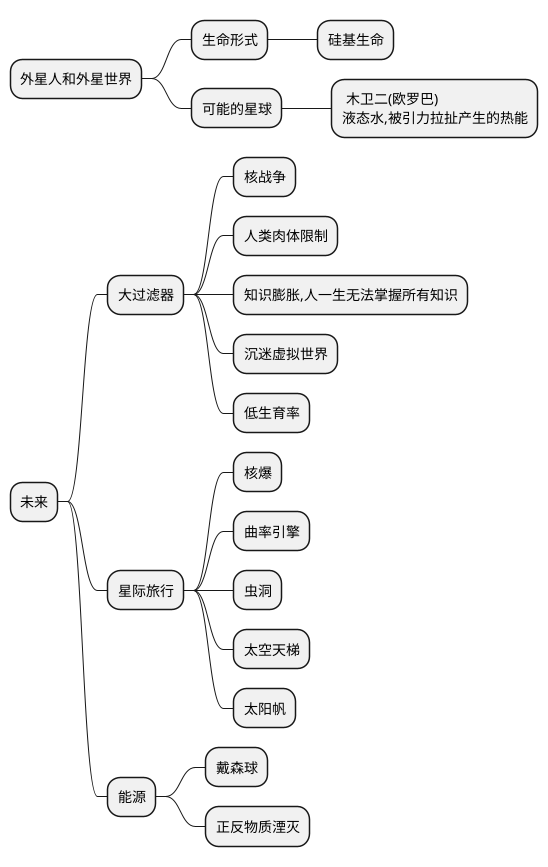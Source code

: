 @startmindmap 未来
* 外星人和外星世界
** 生命形式
*** 硅基生命
** 可能的星球
***: 木卫二(欧罗巴)
液态水,被引力拉扯产生的热能;


* 未来
** 大过滤器
*** 核战争
*** 人类肉体限制
*** 知识膨胀,人一生无法掌握所有知识
*** 沉迷虚拟世界
*** 低生育率

** 星际旅行
*** 核爆
*** 曲率引擎
*** 虫洞
*** 太空天梯
*** 太阳帆

** 能源
*** 戴森球
*** 正反物质湮灭

@endmindmap